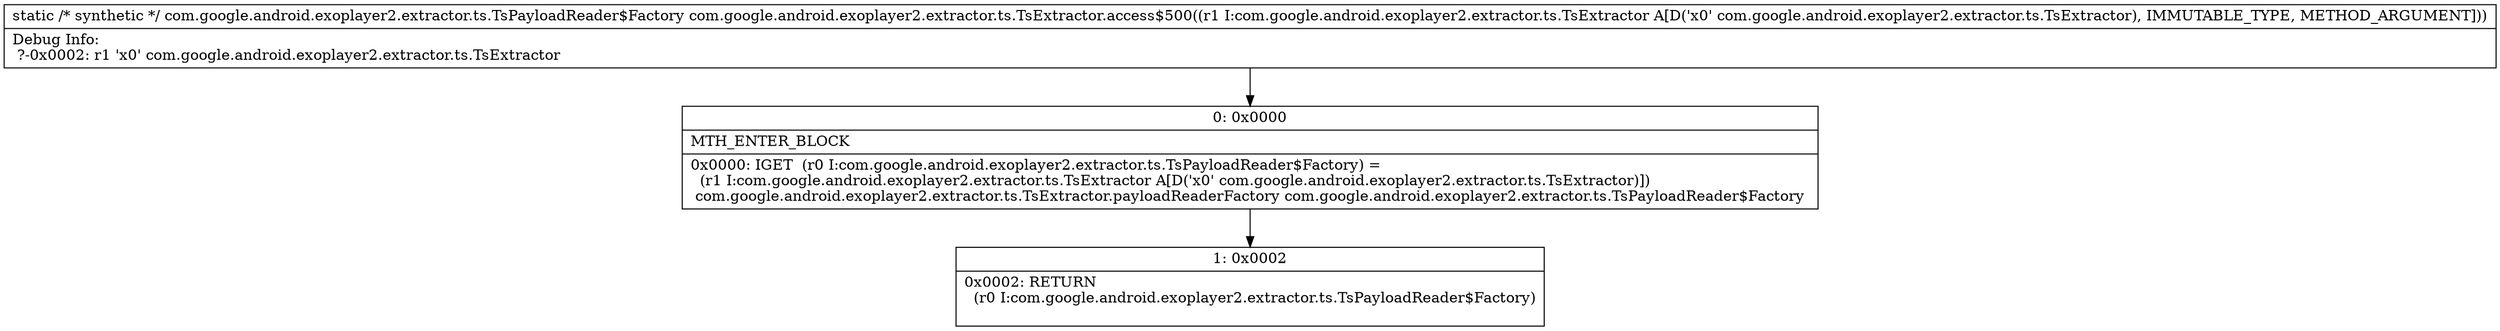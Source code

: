digraph "CFG forcom.google.android.exoplayer2.extractor.ts.TsExtractor.access$500(Lcom\/google\/android\/exoplayer2\/extractor\/ts\/TsExtractor;)Lcom\/google\/android\/exoplayer2\/extractor\/ts\/TsPayloadReader$Factory;" {
Node_0 [shape=record,label="{0\:\ 0x0000|MTH_ENTER_BLOCK\l|0x0000: IGET  (r0 I:com.google.android.exoplayer2.extractor.ts.TsPayloadReader$Factory) = \l  (r1 I:com.google.android.exoplayer2.extractor.ts.TsExtractor A[D('x0' com.google.android.exoplayer2.extractor.ts.TsExtractor)])\l com.google.android.exoplayer2.extractor.ts.TsExtractor.payloadReaderFactory com.google.android.exoplayer2.extractor.ts.TsPayloadReader$Factory \l}"];
Node_1 [shape=record,label="{1\:\ 0x0002|0x0002: RETURN  \l  (r0 I:com.google.android.exoplayer2.extractor.ts.TsPayloadReader$Factory)\l \l}"];
MethodNode[shape=record,label="{static \/* synthetic *\/ com.google.android.exoplayer2.extractor.ts.TsPayloadReader$Factory com.google.android.exoplayer2.extractor.ts.TsExtractor.access$500((r1 I:com.google.android.exoplayer2.extractor.ts.TsExtractor A[D('x0' com.google.android.exoplayer2.extractor.ts.TsExtractor), IMMUTABLE_TYPE, METHOD_ARGUMENT]))  | Debug Info:\l  ?\-0x0002: r1 'x0' com.google.android.exoplayer2.extractor.ts.TsExtractor\l}"];
MethodNode -> Node_0;
Node_0 -> Node_1;
}

